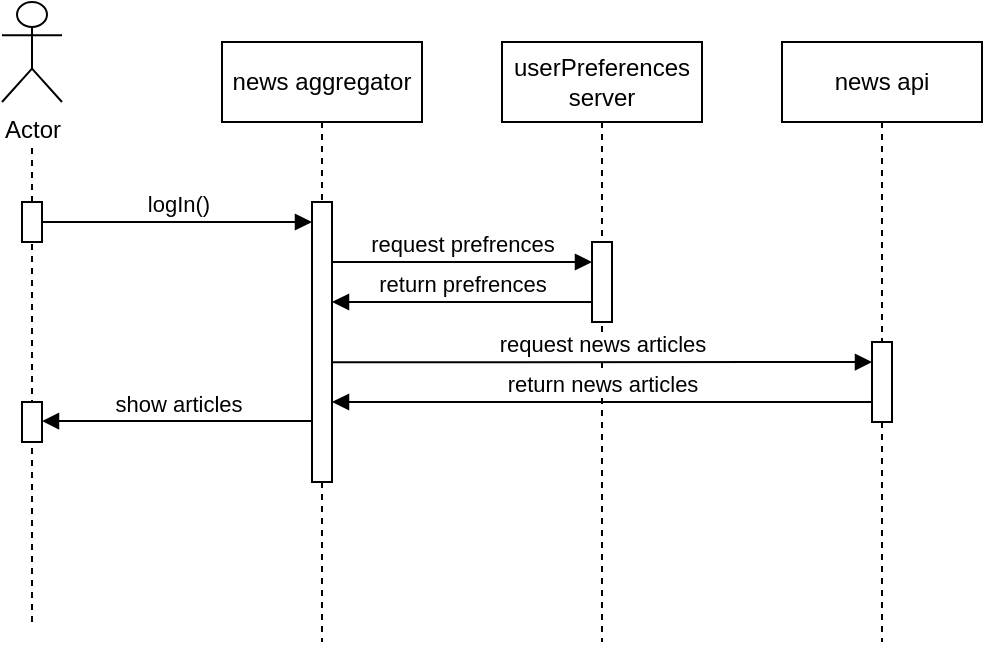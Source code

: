 <mxfile version="24.8.2">
  <diagram name="Page-1" id="2YBvvXClWsGukQMizWep">
    <mxGraphModel dx="7510" dy="2980" grid="1" gridSize="10" guides="1" tooltips="1" connect="1" arrows="1" fold="1" page="1" pageScale="1" pageWidth="850" pageHeight="1100" math="0" shadow="0">
      <root>
        <mxCell id="0" />
        <mxCell id="1" parent="0" />
        <mxCell id="aM9ryv3xv72pqoxQDRHE-5" value="news aggregator" style="shape=umlLifeline;perimeter=lifelinePerimeter;whiteSpace=wrap;html=1;container=0;dropTarget=0;collapsible=0;recursiveResize=0;outlineConnect=0;portConstraint=eastwest;newEdgeStyle={&quot;edgeStyle&quot;:&quot;elbowEdgeStyle&quot;,&quot;elbow&quot;:&quot;vertical&quot;,&quot;curved&quot;:0,&quot;rounded&quot;:0};" parent="1" vertex="1">
          <mxGeometry x="180" y="40" width="100" height="300" as="geometry" />
        </mxCell>
        <mxCell id="aM9ryv3xv72pqoxQDRHE-6" value="" style="html=1;points=[];perimeter=orthogonalPerimeter;outlineConnect=0;targetShapes=umlLifeline;portConstraint=eastwest;newEdgeStyle={&quot;edgeStyle&quot;:&quot;elbowEdgeStyle&quot;,&quot;elbow&quot;:&quot;vertical&quot;,&quot;curved&quot;:0,&quot;rounded&quot;:0};" parent="aM9ryv3xv72pqoxQDRHE-5" vertex="1">
          <mxGeometry x="45" y="80" width="10" height="140" as="geometry" />
        </mxCell>
        <mxCell id="aM9ryv3xv72pqoxQDRHE-7" value="logIn()" style="html=1;verticalAlign=bottom;endArrow=block;edgeStyle=elbowEdgeStyle;elbow=vertical;curved=0;rounded=0;" parent="1" target="aM9ryv3xv72pqoxQDRHE-6" edge="1">
          <mxGeometry relative="1" as="geometry">
            <mxPoint x="90" y="130" as="sourcePoint" />
            <Array as="points">
              <mxPoint x="180" y="130" />
            </Array>
          </mxGeometry>
        </mxCell>
        <mxCell id="aM9ryv3xv72pqoxQDRHE-9" value="request prefrences" style="html=1;verticalAlign=bottom;endArrow=block;edgeStyle=elbowEdgeStyle;elbow=vertical;curved=0;rounded=0;" parent="1" target="aMcSW_FXtGdpR6qWDVjm-7" edge="1">
          <mxGeometry x="0.001" relative="1" as="geometry">
            <mxPoint x="235" y="150.001" as="sourcePoint" />
            <Array as="points" />
            <mxPoint x="505.0" y="150.001" as="targetPoint" />
            <mxPoint as="offset" />
          </mxGeometry>
        </mxCell>
        <mxCell id="aMcSW_FXtGdpR6qWDVjm-2" value="Actor" style="shape=umlActor;verticalLabelPosition=bottom;verticalAlign=top;html=1;outlineConnect=0;" vertex="1" parent="1">
          <mxGeometry x="70" y="20" width="30" height="50" as="geometry" />
        </mxCell>
        <mxCell id="aMcSW_FXtGdpR6qWDVjm-5" value="" style="endArrow=none;dashed=1;html=1;rounded=0;" edge="1" parent="1">
          <mxGeometry width="50" height="50" relative="1" as="geometry">
            <mxPoint x="85" y="330" as="sourcePoint" />
            <mxPoint x="85" y="90" as="targetPoint" />
          </mxGeometry>
        </mxCell>
        <mxCell id="aMcSW_FXtGdpR6qWDVjm-6" value="userPreferences server" style="shape=umlLifeline;perimeter=lifelinePerimeter;whiteSpace=wrap;html=1;container=0;dropTarget=0;collapsible=0;recursiveResize=0;outlineConnect=0;portConstraint=eastwest;newEdgeStyle={&quot;edgeStyle&quot;:&quot;elbowEdgeStyle&quot;,&quot;elbow&quot;:&quot;vertical&quot;,&quot;curved&quot;:0,&quot;rounded&quot;:0};" vertex="1" parent="1">
          <mxGeometry x="320" y="40" width="100" height="300" as="geometry" />
        </mxCell>
        <mxCell id="aMcSW_FXtGdpR6qWDVjm-7" value="" style="html=1;points=[];perimeter=orthogonalPerimeter;outlineConnect=0;targetShapes=umlLifeline;portConstraint=eastwest;newEdgeStyle={&quot;edgeStyle&quot;:&quot;elbowEdgeStyle&quot;,&quot;elbow&quot;:&quot;vertical&quot;,&quot;curved&quot;:0,&quot;rounded&quot;:0};" vertex="1" parent="aMcSW_FXtGdpR6qWDVjm-6">
          <mxGeometry x="45" y="100" width="10" height="40" as="geometry" />
        </mxCell>
        <mxCell id="aMcSW_FXtGdpR6qWDVjm-8" value="news api" style="shape=umlLifeline;perimeter=lifelinePerimeter;whiteSpace=wrap;html=1;container=0;dropTarget=0;collapsible=0;recursiveResize=0;outlineConnect=0;portConstraint=eastwest;newEdgeStyle={&quot;edgeStyle&quot;:&quot;elbowEdgeStyle&quot;,&quot;elbow&quot;:&quot;vertical&quot;,&quot;curved&quot;:0,&quot;rounded&quot;:0};" vertex="1" parent="1">
          <mxGeometry x="460" y="40" width="100" height="300" as="geometry" />
        </mxCell>
        <mxCell id="aMcSW_FXtGdpR6qWDVjm-9" value="" style="html=1;points=[];perimeter=orthogonalPerimeter;outlineConnect=0;targetShapes=umlLifeline;portConstraint=eastwest;newEdgeStyle={&quot;edgeStyle&quot;:&quot;elbowEdgeStyle&quot;,&quot;elbow&quot;:&quot;vertical&quot;,&quot;curved&quot;:0,&quot;rounded&quot;:0};" vertex="1" parent="aMcSW_FXtGdpR6qWDVjm-8">
          <mxGeometry x="45" y="150" width="10" height="40" as="geometry" />
        </mxCell>
        <mxCell id="aMcSW_FXtGdpR6qWDVjm-10" value="return prefrences" style="html=1;verticalAlign=bottom;endArrow=block;edgeStyle=elbowEdgeStyle;elbow=vertical;curved=0;rounded=0;" edge="1" parent="1" source="aMcSW_FXtGdpR6qWDVjm-7" target="aM9ryv3xv72pqoxQDRHE-6">
          <mxGeometry relative="1" as="geometry">
            <mxPoint x="359.5" y="170" as="sourcePoint" />
            <Array as="points">
              <mxPoint x="290" y="170" />
            </Array>
            <mxPoint x="240" y="170" as="targetPoint" />
          </mxGeometry>
        </mxCell>
        <mxCell id="aMcSW_FXtGdpR6qWDVjm-11" value="request news articles" style="html=1;verticalAlign=bottom;endArrow=block;edgeStyle=elbowEdgeStyle;elbow=vertical;curved=0;rounded=0;" edge="1" parent="1">
          <mxGeometry x="0.001" relative="1" as="geometry">
            <mxPoint x="235" y="200.161" as="sourcePoint" />
            <Array as="points" />
            <mxPoint x="505.0" y="200.161" as="targetPoint" />
            <mxPoint as="offset" />
          </mxGeometry>
        </mxCell>
        <mxCell id="aMcSW_FXtGdpR6qWDVjm-12" value="" style="html=1;points=[];perimeter=orthogonalPerimeter;outlineConnect=0;targetShapes=umlLifeline;portConstraint=eastwest;newEdgeStyle={&quot;edgeStyle&quot;:&quot;elbowEdgeStyle&quot;,&quot;elbow&quot;:&quot;vertical&quot;,&quot;curved&quot;:0,&quot;rounded&quot;:0};" vertex="1" parent="1">
          <mxGeometry x="80" y="120" width="10" height="20" as="geometry" />
        </mxCell>
        <mxCell id="aMcSW_FXtGdpR6qWDVjm-13" value="" style="html=1;points=[];perimeter=orthogonalPerimeter;outlineConnect=0;targetShapes=umlLifeline;portConstraint=eastwest;newEdgeStyle={&quot;edgeStyle&quot;:&quot;elbowEdgeStyle&quot;,&quot;elbow&quot;:&quot;vertical&quot;,&quot;curved&quot;:0,&quot;rounded&quot;:0};" vertex="1" parent="1">
          <mxGeometry x="80" y="220" width="10" height="20" as="geometry" />
        </mxCell>
        <mxCell id="aMcSW_FXtGdpR6qWDVjm-15" value="return news articles" style="html=1;verticalAlign=bottom;endArrow=block;edgeStyle=elbowEdgeStyle;elbow=horizontal;curved=0;rounded=0;" edge="1" parent="1">
          <mxGeometry x="0.001" relative="1" as="geometry">
            <mxPoint x="505" y="220" as="sourcePoint" />
            <Array as="points">
              <mxPoint x="500" y="220" />
            </Array>
            <mxPoint x="235" y="220" as="targetPoint" />
            <mxPoint as="offset" />
          </mxGeometry>
        </mxCell>
        <mxCell id="aMcSW_FXtGdpR6qWDVjm-18" value="show articles" style="html=1;verticalAlign=bottom;endArrow=block;edgeStyle=elbowEdgeStyle;elbow=vertical;curved=0;rounded=0;" edge="1" parent="1" source="aM9ryv3xv72pqoxQDRHE-6">
          <mxGeometry relative="1" as="geometry">
            <mxPoint x="220" y="229.52" as="sourcePoint" />
            <Array as="points">
              <mxPoint x="145" y="229.52" />
            </Array>
            <mxPoint x="90" y="229.52" as="targetPoint" />
          </mxGeometry>
        </mxCell>
      </root>
    </mxGraphModel>
  </diagram>
</mxfile>
